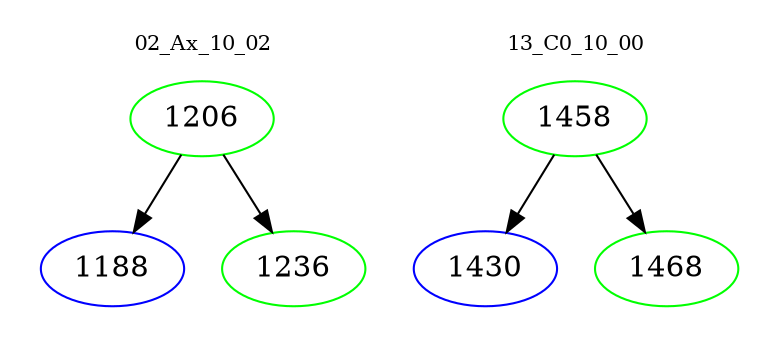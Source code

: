 digraph{
subgraph cluster_0 {
color = white
label = "02_Ax_10_02";
fontsize=10;
T0_1206 [label="1206", color="green"]
T0_1206 -> T0_1188 [color="black"]
T0_1188 [label="1188", color="blue"]
T0_1206 -> T0_1236 [color="black"]
T0_1236 [label="1236", color="green"]
}
subgraph cluster_1 {
color = white
label = "13_C0_10_00";
fontsize=10;
T1_1458 [label="1458", color="green"]
T1_1458 -> T1_1430 [color="black"]
T1_1430 [label="1430", color="blue"]
T1_1458 -> T1_1468 [color="black"]
T1_1468 [label="1468", color="green"]
}
}
